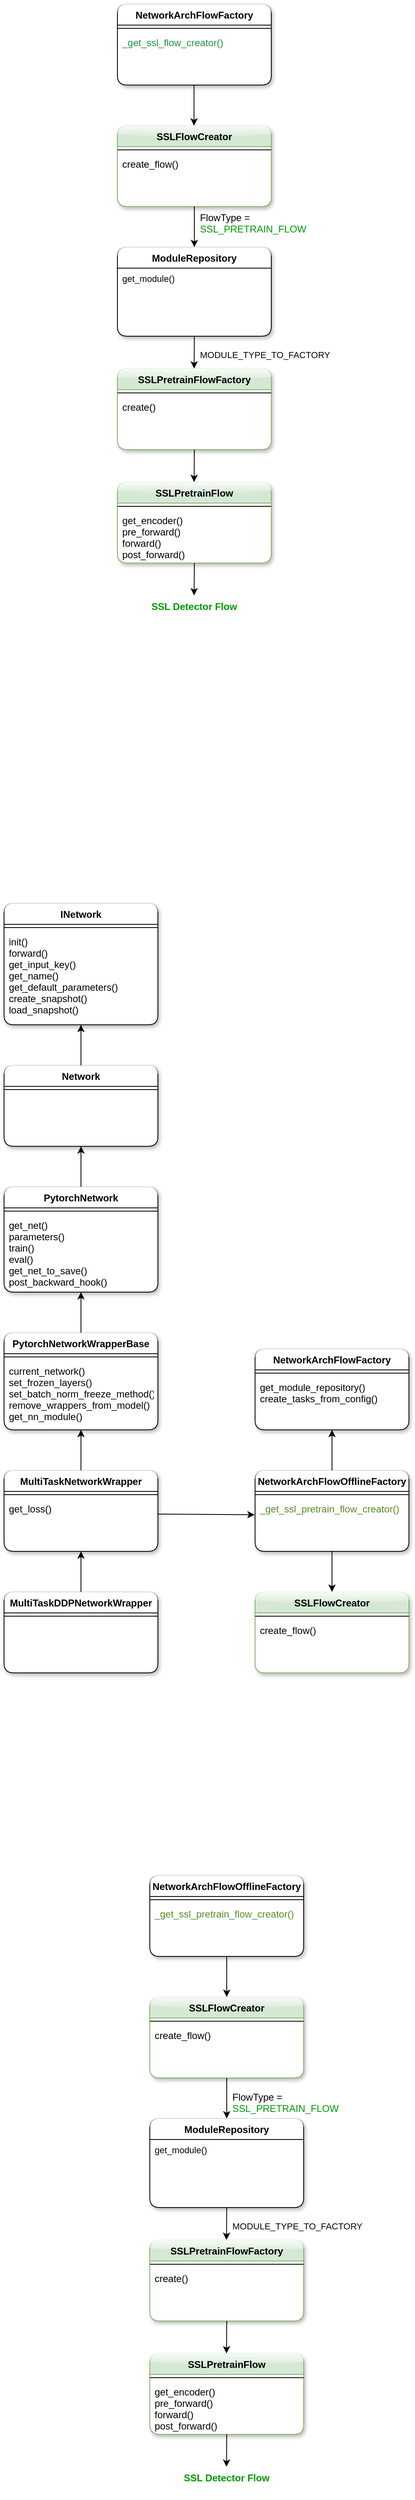 <mxfile version="20.7.4" type="github">
  <diagram id="C5RBs43oDa-KdzZeNtuy" name="Page-1">
    <mxGraphModel dx="1247" dy="769" grid="1" gridSize="10" guides="1" tooltips="1" connect="1" arrows="1" fold="1" page="1" pageScale="1" pageWidth="827" pageHeight="1169" math="0" shadow="0">
      <root>
        <mxCell id="WIyWlLk6GJQsqaUBKTNV-0" />
        <mxCell id="WIyWlLk6GJQsqaUBKTNV-1" parent="WIyWlLk6GJQsqaUBKTNV-0" />
        <mxCell id="zkfFHV4jXpPFQw0GAbJ--0" value="SSLFlowCreator" style="swimlane;fontStyle=1;align=center;verticalAlign=top;childLayout=stackLayout;horizontal=1;startSize=26;horizontalStack=0;resizeParent=1;resizeLast=0;collapsible=1;marginBottom=0;rounded=1;shadow=1;strokeWidth=1;swimlaneFillColor=default;glass=1;fillColor=#d5e8d4;strokeColor=#82b366;" parent="WIyWlLk6GJQsqaUBKTNV-1" vertex="1">
          <mxGeometry x="260" y="230" width="190" height="100" as="geometry">
            <mxRectangle x="220" y="120" width="160" height="26" as="alternateBounds" />
          </mxGeometry>
        </mxCell>
        <mxCell id="zkfFHV4jXpPFQw0GAbJ--4" value="" style="line;html=1;strokeWidth=1;align=left;verticalAlign=middle;spacingTop=-1;spacingLeft=3;spacingRight=3;rotatable=0;labelPosition=right;points=[];portConstraint=eastwest;" parent="zkfFHV4jXpPFQw0GAbJ--0" vertex="1">
          <mxGeometry y="26" width="190" height="8" as="geometry" />
        </mxCell>
        <mxCell id="zkfFHV4jXpPFQw0GAbJ--5" value="create_flow()" style="text;align=left;verticalAlign=top;spacingLeft=4;spacingRight=4;overflow=hidden;rotatable=0;points=[[0,0.5],[1,0.5]];portConstraint=eastwest;" parent="zkfFHV4jXpPFQw0GAbJ--0" vertex="1">
          <mxGeometry y="34" width="190" height="26" as="geometry" />
        </mxCell>
        <mxCell id="KXzFWfe0HEiZLdzoKxse-3" value="NetworkArchFlowFactory" style="swimlane;fontStyle=1;align=center;verticalAlign=top;childLayout=stackLayout;horizontal=1;startSize=26;horizontalStack=0;resizeParent=1;resizeLast=0;collapsible=1;marginBottom=0;rounded=1;shadow=1;strokeWidth=1;swimlaneFillColor=default;glass=1;" vertex="1" parent="WIyWlLk6GJQsqaUBKTNV-1">
          <mxGeometry x="260" y="80" width="190" height="100" as="geometry">
            <mxRectangle x="220" y="120" width="160" height="26" as="alternateBounds" />
          </mxGeometry>
        </mxCell>
        <mxCell id="KXzFWfe0HEiZLdzoKxse-7" value="" style="line;html=1;strokeWidth=1;align=left;verticalAlign=middle;spacingTop=-1;spacingLeft=3;spacingRight=3;rotatable=0;labelPosition=right;points=[];portConstraint=eastwest;" vertex="1" parent="KXzFWfe0HEiZLdzoKxse-3">
          <mxGeometry y="26" width="190" height="8" as="geometry" />
        </mxCell>
        <mxCell id="KXzFWfe0HEiZLdzoKxse-8" value="_get_ssl_flow_creator()" style="text;align=left;verticalAlign=top;spacingLeft=4;spacingRight=4;overflow=hidden;rotatable=0;points=[[0,0.5],[1,0.5]];portConstraint=eastwest;fontColor=#209246;" vertex="1" parent="KXzFWfe0HEiZLdzoKxse-3">
          <mxGeometry y="34" width="190" height="26" as="geometry" />
        </mxCell>
        <mxCell id="KXzFWfe0HEiZLdzoKxse-9" value="" style="endArrow=classic;html=1;rounded=0;" edge="1" parent="WIyWlLk6GJQsqaUBKTNV-1">
          <mxGeometry x="-1" y="-166" width="50" height="50" relative="1" as="geometry">
            <mxPoint x="354.6" y="180" as="sourcePoint" />
            <mxPoint x="354.6" y="230" as="targetPoint" />
            <mxPoint x="26" y="-90" as="offset" />
          </mxGeometry>
        </mxCell>
        <mxCell id="KXzFWfe0HEiZLdzoKxse-45" value="NetworkArchFlowOfflineFactory" style="swimlane;fontStyle=1;align=center;verticalAlign=top;childLayout=stackLayout;horizontal=1;startSize=26;horizontalStack=0;resizeParent=1;resizeLast=0;collapsible=1;marginBottom=0;rounded=1;shadow=1;strokeWidth=1;swimlaneFillColor=default;glass=1;" vertex="1" parent="WIyWlLk6GJQsqaUBKTNV-1">
          <mxGeometry x="430" y="1890" width="190" height="100" as="geometry">
            <mxRectangle x="220" y="120" width="160" height="26" as="alternateBounds" />
          </mxGeometry>
        </mxCell>
        <mxCell id="KXzFWfe0HEiZLdzoKxse-46" value="" style="line;html=1;strokeWidth=1;align=left;verticalAlign=middle;spacingTop=-1;spacingLeft=3;spacingRight=3;rotatable=0;labelPosition=right;points=[];portConstraint=eastwest;" vertex="1" parent="KXzFWfe0HEiZLdzoKxse-45">
          <mxGeometry y="26" width="190" height="8" as="geometry" />
        </mxCell>
        <mxCell id="KXzFWfe0HEiZLdzoKxse-84" value="_get_ssl_pretrain_flow_creator()" style="text;align=left;verticalAlign=top;spacingLeft=4;spacingRight=4;overflow=hidden;rotatable=0;points=[[0,0.5],[1,0.5]];portConstraint=eastwest;fontColor=#578b23;" vertex="1" parent="KXzFWfe0HEiZLdzoKxse-45">
          <mxGeometry y="34" width="190" height="26" as="geometry" />
        </mxCell>
        <mxCell id="KXzFWfe0HEiZLdzoKxse-49" value="NetworkArchFlowFactory" style="swimlane;fontStyle=1;align=center;verticalAlign=top;childLayout=stackLayout;horizontal=1;startSize=26;horizontalStack=0;resizeParent=1;resizeLast=0;collapsible=1;marginBottom=0;rounded=1;shadow=1;strokeWidth=1;swimlaneFillColor=default;glass=1;" vertex="1" parent="WIyWlLk6GJQsqaUBKTNV-1">
          <mxGeometry x="430" y="1740" width="190" height="100" as="geometry">
            <mxRectangle x="220" y="120" width="160" height="26" as="alternateBounds" />
          </mxGeometry>
        </mxCell>
        <mxCell id="KXzFWfe0HEiZLdzoKxse-50" value="" style="line;html=1;strokeWidth=1;align=left;verticalAlign=middle;spacingTop=-1;spacingLeft=3;spacingRight=3;rotatable=0;labelPosition=right;points=[];portConstraint=eastwest;" vertex="1" parent="KXzFWfe0HEiZLdzoKxse-49">
          <mxGeometry y="26" width="190" height="8" as="geometry" />
        </mxCell>
        <mxCell id="KXzFWfe0HEiZLdzoKxse-51" value="get_module_repository()&#xa;create_tasks_from_config()&#xa;" style="text;align=left;verticalAlign=top;spacingLeft=4;spacingRight=4;overflow=hidden;rotatable=0;points=[[0,0.5],[1,0.5]];portConstraint=eastwest;" vertex="1" parent="KXzFWfe0HEiZLdzoKxse-49">
          <mxGeometry y="34" width="190" height="66" as="geometry" />
        </mxCell>
        <mxCell id="KXzFWfe0HEiZLdzoKxse-52" value="" style="endArrow=classic;html=1;rounded=0;fontColor=#009C00;exitX=0.5;exitY=0;exitDx=0;exitDy=0;" edge="1" parent="WIyWlLk6GJQsqaUBKTNV-1" source="KXzFWfe0HEiZLdzoKxse-45">
          <mxGeometry width="50" height="50" relative="1" as="geometry">
            <mxPoint x="750" y="1910" as="sourcePoint" />
            <mxPoint x="525" y="1840" as="targetPoint" />
          </mxGeometry>
        </mxCell>
        <mxCell id="KXzFWfe0HEiZLdzoKxse-54" value="Network" style="swimlane;fontStyle=1;align=center;verticalAlign=top;childLayout=stackLayout;horizontal=1;startSize=26;horizontalStack=0;resizeParent=1;resizeLast=0;collapsible=1;marginBottom=0;rounded=1;shadow=1;strokeWidth=1;swimlaneFillColor=default;glass=1;" vertex="1" parent="WIyWlLk6GJQsqaUBKTNV-1">
          <mxGeometry x="120" y="1390" width="190" height="100" as="geometry">
            <mxRectangle x="220" y="120" width="160" height="26" as="alternateBounds" />
          </mxGeometry>
        </mxCell>
        <mxCell id="KXzFWfe0HEiZLdzoKxse-55" value="" style="line;html=1;strokeWidth=1;align=left;verticalAlign=middle;spacingTop=-1;spacingLeft=3;spacingRight=3;rotatable=0;labelPosition=right;points=[];portConstraint=eastwest;" vertex="1" parent="KXzFWfe0HEiZLdzoKxse-54">
          <mxGeometry y="26" width="190" height="8" as="geometry" />
        </mxCell>
        <mxCell id="KXzFWfe0HEiZLdzoKxse-57" value="INetwork" style="swimlane;fontStyle=1;align=center;verticalAlign=top;childLayout=stackLayout;horizontal=1;startSize=26;horizontalStack=0;resizeParent=1;resizeLast=0;collapsible=1;marginBottom=0;rounded=1;shadow=1;strokeWidth=1;swimlaneFillColor=default;glass=1;" vertex="1" parent="WIyWlLk6GJQsqaUBKTNV-1">
          <mxGeometry x="120" y="1190" width="190" height="150" as="geometry">
            <mxRectangle x="220" y="120" width="160" height="26" as="alternateBounds" />
          </mxGeometry>
        </mxCell>
        <mxCell id="KXzFWfe0HEiZLdzoKxse-58" value="" style="line;html=1;strokeWidth=1;align=left;verticalAlign=middle;spacingTop=-1;spacingLeft=3;spacingRight=3;rotatable=0;labelPosition=right;points=[];portConstraint=eastwest;" vertex="1" parent="KXzFWfe0HEiZLdzoKxse-57">
          <mxGeometry y="26" width="190" height="8" as="geometry" />
        </mxCell>
        <mxCell id="KXzFWfe0HEiZLdzoKxse-59" value="init()&#xa;forward()&#xa;get_input_key()&#xa;get_name()&#xa;get_default_parameters()&#xa;create_snapshot()&#xa;load_snapshot()&#xa;" style="text;align=left;verticalAlign=top;spacingLeft=4;spacingRight=4;overflow=hidden;rotatable=0;points=[[0,0.5],[1,0.5]];portConstraint=eastwest;" vertex="1" parent="KXzFWfe0HEiZLdzoKxse-57">
          <mxGeometry y="34" width="190" height="116" as="geometry" />
        </mxCell>
        <mxCell id="KXzFWfe0HEiZLdzoKxse-60" value="" style="endArrow=classic;html=1;rounded=0;fontColor=#009C00;exitX=0.5;exitY=0;exitDx=0;exitDy=0;" edge="1" parent="WIyWlLk6GJQsqaUBKTNV-1" source="KXzFWfe0HEiZLdzoKxse-54">
          <mxGeometry width="50" height="50" relative="1" as="geometry">
            <mxPoint x="440" y="1410" as="sourcePoint" />
            <mxPoint x="215" y="1340" as="targetPoint" />
          </mxGeometry>
        </mxCell>
        <mxCell id="KXzFWfe0HEiZLdzoKxse-61" value="PytorchNetwork" style="swimlane;fontStyle=1;align=center;verticalAlign=top;childLayout=stackLayout;horizontal=1;startSize=26;horizontalStack=0;resizeParent=1;resizeLast=0;collapsible=1;marginBottom=0;rounded=1;shadow=1;strokeWidth=1;swimlaneFillColor=default;glass=1;" vertex="1" parent="WIyWlLk6GJQsqaUBKTNV-1">
          <mxGeometry x="120" y="1540" width="190" height="130" as="geometry">
            <mxRectangle x="220" y="120" width="160" height="26" as="alternateBounds" />
          </mxGeometry>
        </mxCell>
        <mxCell id="KXzFWfe0HEiZLdzoKxse-62" value="" style="line;html=1;strokeWidth=1;align=left;verticalAlign=middle;spacingTop=-1;spacingLeft=3;spacingRight=3;rotatable=0;labelPosition=right;points=[];portConstraint=eastwest;" vertex="1" parent="KXzFWfe0HEiZLdzoKxse-61">
          <mxGeometry y="26" width="190" height="8" as="geometry" />
        </mxCell>
        <mxCell id="KXzFWfe0HEiZLdzoKxse-72" value="get_net()&#xa;parameters()&#xa;train()&#xa;eval()&#xa;get_net_to_save()&#xa;post_backward_hook()&#xa;" style="text;align=left;verticalAlign=top;spacingLeft=4;spacingRight=4;overflow=hidden;rotatable=0;points=[[0,0.5],[1,0.5]];portConstraint=eastwest;" vertex="1" parent="KXzFWfe0HEiZLdzoKxse-61">
          <mxGeometry y="34" width="190" height="96" as="geometry" />
        </mxCell>
        <mxCell id="KXzFWfe0HEiZLdzoKxse-63" value="" style="endArrow=classic;html=1;rounded=0;fontColor=#009C00;exitX=0.5;exitY=0;exitDx=0;exitDy=0;" edge="1" parent="WIyWlLk6GJQsqaUBKTNV-1" source="KXzFWfe0HEiZLdzoKxse-61">
          <mxGeometry width="50" height="50" relative="1" as="geometry">
            <mxPoint x="440" y="1560" as="sourcePoint" />
            <mxPoint x="215" y="1490" as="targetPoint" />
          </mxGeometry>
        </mxCell>
        <mxCell id="KXzFWfe0HEiZLdzoKxse-64" value="PytorchNetworkWrapperBase" style="swimlane;fontStyle=1;align=center;verticalAlign=top;childLayout=stackLayout;horizontal=1;startSize=26;horizontalStack=0;resizeParent=1;resizeLast=0;collapsible=1;marginBottom=0;rounded=1;shadow=1;strokeWidth=1;swimlaneFillColor=default;glass=1;" vertex="1" parent="WIyWlLk6GJQsqaUBKTNV-1">
          <mxGeometry x="120" y="1720" width="190" height="120" as="geometry">
            <mxRectangle x="220" y="120" width="160" height="26" as="alternateBounds" />
          </mxGeometry>
        </mxCell>
        <mxCell id="KXzFWfe0HEiZLdzoKxse-65" value="" style="line;html=1;strokeWidth=1;align=left;verticalAlign=middle;spacingTop=-1;spacingLeft=3;spacingRight=3;rotatable=0;labelPosition=right;points=[];portConstraint=eastwest;" vertex="1" parent="KXzFWfe0HEiZLdzoKxse-64">
          <mxGeometry y="26" width="190" height="8" as="geometry" />
        </mxCell>
        <mxCell id="KXzFWfe0HEiZLdzoKxse-73" value="current_network()&#xa;set_frozen_layers()&#xa;set_batch_norm_freeze_method()&#xa;remove_wrappers_from_model()&#xa;get_nn_module()" style="text;align=left;verticalAlign=top;spacingLeft=4;spacingRight=4;overflow=hidden;rotatable=0;points=[[0,0.5],[1,0.5]];portConstraint=eastwest;" vertex="1" parent="KXzFWfe0HEiZLdzoKxse-64">
          <mxGeometry y="34" width="190" height="86" as="geometry" />
        </mxCell>
        <mxCell id="KXzFWfe0HEiZLdzoKxse-66" value="" style="endArrow=classic;html=1;rounded=0;fontColor=#009C00;exitX=0.5;exitY=0;exitDx=0;exitDy=0;" edge="1" parent="WIyWlLk6GJQsqaUBKTNV-1" source="KXzFWfe0HEiZLdzoKxse-64">
          <mxGeometry width="50" height="50" relative="1" as="geometry">
            <mxPoint x="440" y="1740" as="sourcePoint" />
            <mxPoint x="215" y="1670" as="targetPoint" />
          </mxGeometry>
        </mxCell>
        <mxCell id="KXzFWfe0HEiZLdzoKxse-67" value="MultiTaskNetworkWrapper" style="swimlane;fontStyle=1;align=center;verticalAlign=top;childLayout=stackLayout;horizontal=1;startSize=26;horizontalStack=0;resizeParent=1;resizeLast=0;collapsible=1;marginBottom=0;rounded=1;shadow=1;strokeWidth=1;swimlaneFillColor=default;glass=1;" vertex="1" parent="WIyWlLk6GJQsqaUBKTNV-1">
          <mxGeometry x="120" y="1890" width="190" height="100" as="geometry">
            <mxRectangle x="220" y="120" width="160" height="26" as="alternateBounds" />
          </mxGeometry>
        </mxCell>
        <mxCell id="KXzFWfe0HEiZLdzoKxse-68" value="" style="line;html=1;strokeWidth=1;align=left;verticalAlign=middle;spacingTop=-1;spacingLeft=3;spacingRight=3;rotatable=0;labelPosition=right;points=[];portConstraint=eastwest;" vertex="1" parent="KXzFWfe0HEiZLdzoKxse-67">
          <mxGeometry y="26" width="190" height="8" as="geometry" />
        </mxCell>
        <mxCell id="KXzFWfe0HEiZLdzoKxse-74" value="get_loss()" style="text;align=left;verticalAlign=top;spacingLeft=4;spacingRight=4;overflow=hidden;rotatable=0;points=[[0,0.5],[1,0.5]];portConstraint=eastwest;" vertex="1" parent="KXzFWfe0HEiZLdzoKxse-67">
          <mxGeometry y="34" width="190" height="26" as="geometry" />
        </mxCell>
        <mxCell id="KXzFWfe0HEiZLdzoKxse-69" value="" style="endArrow=classic;html=1;rounded=0;fontColor=#009C00;exitX=0.5;exitY=0;exitDx=0;exitDy=0;" edge="1" parent="WIyWlLk6GJQsqaUBKTNV-1" source="KXzFWfe0HEiZLdzoKxse-67">
          <mxGeometry width="50" height="50" relative="1" as="geometry">
            <mxPoint x="440" y="1910" as="sourcePoint" />
            <mxPoint x="215" y="1840" as="targetPoint" />
          </mxGeometry>
        </mxCell>
        <mxCell id="KXzFWfe0HEiZLdzoKxse-75" value="MultiTaskDDPNetworkWrapper" style="swimlane;fontStyle=1;align=center;verticalAlign=top;childLayout=stackLayout;horizontal=1;startSize=26;horizontalStack=0;resizeParent=1;resizeLast=0;collapsible=1;marginBottom=0;rounded=1;shadow=1;strokeWidth=1;swimlaneFillColor=default;glass=1;" vertex="1" parent="WIyWlLk6GJQsqaUBKTNV-1">
          <mxGeometry x="120" y="2040" width="190" height="100" as="geometry">
            <mxRectangle x="220" y="120" width="160" height="26" as="alternateBounds" />
          </mxGeometry>
        </mxCell>
        <mxCell id="KXzFWfe0HEiZLdzoKxse-76" value="" style="line;html=1;strokeWidth=1;align=left;verticalAlign=middle;spacingTop=-1;spacingLeft=3;spacingRight=3;rotatable=0;labelPosition=right;points=[];portConstraint=eastwest;" vertex="1" parent="KXzFWfe0HEiZLdzoKxse-75">
          <mxGeometry y="26" width="190" height="8" as="geometry" />
        </mxCell>
        <mxCell id="KXzFWfe0HEiZLdzoKxse-78" value="" style="endArrow=classic;html=1;rounded=0;fontColor=#009C00;exitX=0.5;exitY=0;exitDx=0;exitDy=0;" edge="1" parent="WIyWlLk6GJQsqaUBKTNV-1" source="KXzFWfe0HEiZLdzoKxse-75">
          <mxGeometry width="50" height="50" relative="1" as="geometry">
            <mxPoint x="440" y="2060" as="sourcePoint" />
            <mxPoint x="215" y="1990" as="targetPoint" />
          </mxGeometry>
        </mxCell>
        <mxCell id="KXzFWfe0HEiZLdzoKxse-79" value="SSLFlowCreator" style="swimlane;fontStyle=1;align=center;verticalAlign=top;childLayout=stackLayout;horizontal=1;startSize=26;horizontalStack=0;resizeParent=1;resizeLast=0;collapsible=1;marginBottom=0;rounded=1;shadow=1;strokeWidth=1;swimlaneFillColor=default;glass=1;fillColor=#d5e8d4;strokeColor=#82b366;" vertex="1" parent="WIyWlLk6GJQsqaUBKTNV-1">
          <mxGeometry x="430" y="2040" width="190" height="100" as="geometry">
            <mxRectangle x="220" y="120" width="160" height="26" as="alternateBounds" />
          </mxGeometry>
        </mxCell>
        <mxCell id="KXzFWfe0HEiZLdzoKxse-80" value="" style="line;html=1;strokeWidth=1;align=left;verticalAlign=middle;spacingTop=-1;spacingLeft=3;spacingRight=3;rotatable=0;labelPosition=right;points=[];portConstraint=eastwest;" vertex="1" parent="KXzFWfe0HEiZLdzoKxse-79">
          <mxGeometry y="26" width="190" height="8" as="geometry" />
        </mxCell>
        <mxCell id="KXzFWfe0HEiZLdzoKxse-81" value="create_flow()" style="text;align=left;verticalAlign=top;spacingLeft=4;spacingRight=4;overflow=hidden;rotatable=0;points=[[0,0.5],[1,0.5]];portConstraint=eastwest;" vertex="1" parent="KXzFWfe0HEiZLdzoKxse-79">
          <mxGeometry y="34" width="190" height="26" as="geometry" />
        </mxCell>
        <mxCell id="KXzFWfe0HEiZLdzoKxse-82" value="" style="endArrow=classic;html=1;rounded=0;" edge="1" parent="WIyWlLk6GJQsqaUBKTNV-1">
          <mxGeometry x="-1" y="-166" width="50" height="50" relative="1" as="geometry">
            <mxPoint x="525" y="1990" as="sourcePoint" />
            <mxPoint x="525" y="2040" as="targetPoint" />
            <mxPoint x="26" y="-90" as="offset" />
          </mxGeometry>
        </mxCell>
        <mxCell id="KXzFWfe0HEiZLdzoKxse-83" value="" style="endArrow=classic;html=1;rounded=0;fontColor=#009C00;exitX=1.001;exitY=0.769;exitDx=0;exitDy=0;exitPerimeter=0;entryX=-0.003;entryY=0.8;entryDx=0;entryDy=0;entryPerimeter=0;" edge="1" parent="WIyWlLk6GJQsqaUBKTNV-1" source="KXzFWfe0HEiZLdzoKxse-74">
          <mxGeometry width="50" height="50" relative="1" as="geometry">
            <mxPoint x="410" y="2080" as="sourcePoint" />
            <mxPoint x="429.43" y="1944.8" as="targetPoint" />
          </mxGeometry>
        </mxCell>
        <mxCell id="KXzFWfe0HEiZLdzoKxse-130" value="ModuleRepository" style="swimlane;fontStyle=1;align=center;verticalAlign=top;childLayout=stackLayout;horizontal=1;startSize=26;horizontalStack=0;resizeParent=1;resizeLast=0;collapsible=1;marginBottom=0;rounded=1;shadow=1;strokeWidth=1;swimlaneFillColor=default;glass=1;" vertex="1" parent="WIyWlLk6GJQsqaUBKTNV-1">
          <mxGeometry x="260" y="380" width="190" height="110" as="geometry">
            <mxRectangle x="130" y="380" width="160" height="26" as="alternateBounds" />
          </mxGeometry>
        </mxCell>
        <mxCell id="KXzFWfe0HEiZLdzoKxse-131" value="get_module()" style="text;align=left;verticalAlign=top;spacingLeft=4;spacingRight=4;overflow=hidden;rotatable=0;points=[[0,0.5],[1,0.5]];portConstraint=eastwest;fontSize=11;" vertex="1" parent="KXzFWfe0HEiZLdzoKxse-130">
          <mxGeometry y="26" width="190" height="64" as="geometry" />
        </mxCell>
        <mxCell id="KXzFWfe0HEiZLdzoKxse-132" value="FlowType = &lt;font color=&quot;#009c00&quot;&gt;SSL_PRETRAIN_FLOW&lt;/font&gt;" style="text;whiteSpace=wrap;html=1;" vertex="1" parent="WIyWlLk6GJQsqaUBKTNV-1">
          <mxGeometry x="360" y="330" width="160" height="40" as="geometry" />
        </mxCell>
        <mxCell id="KXzFWfe0HEiZLdzoKxse-133" value="SSLPretrainFlow" style="swimlane;fontStyle=1;align=center;verticalAlign=top;childLayout=stackLayout;horizontal=1;startSize=26;horizontalStack=0;resizeParent=1;resizeLast=0;collapsible=1;marginBottom=0;rounded=1;shadow=1;strokeWidth=1;swimlaneFillColor=default;glass=1;fillColor=#d5e8d4;strokeColor=#82b366;" vertex="1" parent="WIyWlLk6GJQsqaUBKTNV-1">
          <mxGeometry x="260" y="670" width="190" height="100" as="geometry">
            <mxRectangle x="220" y="120" width="160" height="26" as="alternateBounds" />
          </mxGeometry>
        </mxCell>
        <mxCell id="KXzFWfe0HEiZLdzoKxse-134" value="" style="line;html=1;strokeWidth=1;align=left;verticalAlign=middle;spacingTop=-1;spacingLeft=3;spacingRight=3;rotatable=0;labelPosition=right;points=[];portConstraint=eastwest;" vertex="1" parent="KXzFWfe0HEiZLdzoKxse-133">
          <mxGeometry y="26" width="190" height="8" as="geometry" />
        </mxCell>
        <mxCell id="KXzFWfe0HEiZLdzoKxse-135" value="get_encoder()&#xa;pre_forward()&#xa;forward()&#xa;post_forward()" style="text;align=left;verticalAlign=top;spacingLeft=4;spacingRight=4;overflow=hidden;rotatable=0;points=[[0,0.5],[1,0.5]];portConstraint=eastwest;" vertex="1" parent="KXzFWfe0HEiZLdzoKxse-133">
          <mxGeometry y="34" width="190" height="66" as="geometry" />
        </mxCell>
        <mxCell id="KXzFWfe0HEiZLdzoKxse-136" value="SSLPretrainFlowFactory" style="swimlane;fontStyle=1;align=center;verticalAlign=top;childLayout=stackLayout;horizontal=1;startSize=26;horizontalStack=0;resizeParent=1;resizeLast=0;collapsible=1;marginBottom=0;rounded=1;shadow=1;strokeWidth=1;swimlaneFillColor=default;glass=1;fillColor=#d5e8d4;strokeColor=#82b366;" vertex="1" parent="WIyWlLk6GJQsqaUBKTNV-1">
          <mxGeometry x="260" y="530" width="190" height="100" as="geometry">
            <mxRectangle x="220" y="120" width="160" height="26" as="alternateBounds" />
          </mxGeometry>
        </mxCell>
        <mxCell id="KXzFWfe0HEiZLdzoKxse-137" value="" style="line;html=1;strokeWidth=1;align=left;verticalAlign=middle;spacingTop=-1;spacingLeft=3;spacingRight=3;rotatable=0;labelPosition=right;points=[];portConstraint=eastwest;" vertex="1" parent="KXzFWfe0HEiZLdzoKxse-136">
          <mxGeometry y="26" width="190" height="8" as="geometry" />
        </mxCell>
        <mxCell id="KXzFWfe0HEiZLdzoKxse-138" value="create()" style="text;align=left;verticalAlign=top;spacingLeft=4;spacingRight=4;overflow=hidden;rotatable=0;points=[[0,0.5],[1,0.5]];portConstraint=eastwest;" vertex="1" parent="KXzFWfe0HEiZLdzoKxse-136">
          <mxGeometry y="34" width="190" height="26" as="geometry" />
        </mxCell>
        <mxCell id="KXzFWfe0HEiZLdzoKxse-139" value="&lt;b style=&quot;&quot;&gt;&lt;font color=&quot;#009c00&quot;&gt;SSL Detector Flow&lt;/font&gt;&lt;/b&gt;" style="text;whiteSpace=wrap;html=1;" vertex="1" parent="WIyWlLk6GJQsqaUBKTNV-1">
          <mxGeometry x="300" y="810" width="160" height="40" as="geometry" />
        </mxCell>
        <mxCell id="KXzFWfe0HEiZLdzoKxse-140" value="" style="endArrow=classic;html=1;rounded=0;exitX=0.5;exitY=1;exitDx=0;exitDy=0;entryX=0.5;entryY=0;entryDx=0;entryDy=0;" edge="1" parent="WIyWlLk6GJQsqaUBKTNV-1" target="KXzFWfe0HEiZLdzoKxse-130">
          <mxGeometry x="-1" y="-166" width="50" height="50" relative="1" as="geometry">
            <mxPoint x="355" y="330" as="sourcePoint" />
            <mxPoint x="365" y="240" as="targetPoint" />
            <mxPoint x="26" y="-90" as="offset" />
          </mxGeometry>
        </mxCell>
        <mxCell id="KXzFWfe0HEiZLdzoKxse-141" value="" style="endArrow=classic;html=1;rounded=0;fontColor=#0f16d7;exitX=0.5;exitY=1;exitDx=0;exitDy=0;" edge="1" parent="WIyWlLk6GJQsqaUBKTNV-1" source="KXzFWfe0HEiZLdzoKxse-130">
          <mxGeometry width="50" height="50" relative="1" as="geometry">
            <mxPoint x="354.6" y="500" as="sourcePoint" />
            <mxPoint x="354.7" y="530" as="targetPoint" />
            <Array as="points">
              <mxPoint x="354.7" y="530" />
            </Array>
          </mxGeometry>
        </mxCell>
        <mxCell id="KXzFWfe0HEiZLdzoKxse-142" value="&lt;font color=&quot;#050505&quot;&gt;MODULE_TYPE_TO_FACTORY&lt;/font&gt;" style="text;whiteSpace=wrap;html=1;fontSize=11;fontColor=#578b23;" vertex="1" parent="WIyWlLk6GJQsqaUBKTNV-1">
          <mxGeometry x="360" y="500" width="190" height="40" as="geometry" />
        </mxCell>
        <mxCell id="KXzFWfe0HEiZLdzoKxse-143" value="" style="endArrow=classic;html=1;rounded=0;fontColor=#0f16d7;exitX=0.5;exitY=1;exitDx=0;exitDy=0;" edge="1" parent="WIyWlLk6GJQsqaUBKTNV-1">
          <mxGeometry width="50" height="50" relative="1" as="geometry">
            <mxPoint x="355" y="630" as="sourcePoint" />
            <mxPoint x="354.7" y="670" as="targetPoint" />
            <Array as="points">
              <mxPoint x="354.7" y="670" />
            </Array>
          </mxGeometry>
        </mxCell>
        <mxCell id="KXzFWfe0HEiZLdzoKxse-144" value="" style="endArrow=classic;html=1;rounded=0;fontColor=#0f16d7;exitX=0.5;exitY=1;exitDx=0;exitDy=0;" edge="1" parent="WIyWlLk6GJQsqaUBKTNV-1">
          <mxGeometry width="50" height="50" relative="1" as="geometry">
            <mxPoint x="355" y="770" as="sourcePoint" />
            <mxPoint x="354.7" y="810" as="targetPoint" />
            <Array as="points">
              <mxPoint x="354.7" y="810" />
            </Array>
          </mxGeometry>
        </mxCell>
        <mxCell id="KXzFWfe0HEiZLdzoKxse-145" value="NetworkArchFlowOfflineFactory" style="swimlane;fontStyle=1;align=center;verticalAlign=top;childLayout=stackLayout;horizontal=1;startSize=26;horizontalStack=0;resizeParent=1;resizeLast=0;collapsible=1;marginBottom=0;rounded=1;shadow=1;strokeWidth=1;swimlaneFillColor=default;glass=1;" vertex="1" parent="WIyWlLk6GJQsqaUBKTNV-1">
          <mxGeometry x="300" y="2390" width="190" height="100" as="geometry">
            <mxRectangle x="220" y="120" width="160" height="26" as="alternateBounds" />
          </mxGeometry>
        </mxCell>
        <mxCell id="KXzFWfe0HEiZLdzoKxse-146" value="" style="line;html=1;strokeWidth=1;align=left;verticalAlign=middle;spacingTop=-1;spacingLeft=3;spacingRight=3;rotatable=0;labelPosition=right;points=[];portConstraint=eastwest;" vertex="1" parent="KXzFWfe0HEiZLdzoKxse-145">
          <mxGeometry y="26" width="190" height="8" as="geometry" />
        </mxCell>
        <mxCell id="KXzFWfe0HEiZLdzoKxse-147" value="_get_ssl_pretrain_flow_creator()" style="text;align=left;verticalAlign=top;spacingLeft=4;spacingRight=4;overflow=hidden;rotatable=0;points=[[0,0.5],[1,0.5]];portConstraint=eastwest;fontColor=#578b23;" vertex="1" parent="KXzFWfe0HEiZLdzoKxse-145">
          <mxGeometry y="34" width="190" height="26" as="geometry" />
        </mxCell>
        <mxCell id="KXzFWfe0HEiZLdzoKxse-149" value="SSLFlowCreator" style="swimlane;fontStyle=1;align=center;verticalAlign=top;childLayout=stackLayout;horizontal=1;startSize=26;horizontalStack=0;resizeParent=1;resizeLast=0;collapsible=1;marginBottom=0;rounded=1;shadow=1;strokeWidth=1;swimlaneFillColor=default;glass=1;fillColor=#d5e8d4;strokeColor=#82b366;" vertex="1" parent="WIyWlLk6GJQsqaUBKTNV-1">
          <mxGeometry x="300" y="2540" width="190" height="100" as="geometry">
            <mxRectangle x="220" y="120" width="160" height="26" as="alternateBounds" />
          </mxGeometry>
        </mxCell>
        <mxCell id="KXzFWfe0HEiZLdzoKxse-150" value="" style="line;html=1;strokeWidth=1;align=left;verticalAlign=middle;spacingTop=-1;spacingLeft=3;spacingRight=3;rotatable=0;labelPosition=right;points=[];portConstraint=eastwest;" vertex="1" parent="KXzFWfe0HEiZLdzoKxse-149">
          <mxGeometry y="26" width="190" height="8" as="geometry" />
        </mxCell>
        <mxCell id="KXzFWfe0HEiZLdzoKxse-151" value="create_flow()" style="text;align=left;verticalAlign=top;spacingLeft=4;spacingRight=4;overflow=hidden;rotatable=0;points=[[0,0.5],[1,0.5]];portConstraint=eastwest;" vertex="1" parent="KXzFWfe0HEiZLdzoKxse-149">
          <mxGeometry y="34" width="190" height="26" as="geometry" />
        </mxCell>
        <mxCell id="KXzFWfe0HEiZLdzoKxse-152" value="" style="endArrow=classic;html=1;rounded=0;" edge="1" parent="WIyWlLk6GJQsqaUBKTNV-1">
          <mxGeometry x="-1" y="-166" width="50" height="50" relative="1" as="geometry">
            <mxPoint x="395" y="2490" as="sourcePoint" />
            <mxPoint x="395" y="2540" as="targetPoint" />
            <mxPoint x="26" y="-90" as="offset" />
          </mxGeometry>
        </mxCell>
        <mxCell id="KXzFWfe0HEiZLdzoKxse-153" value="ModuleRepository" style="swimlane;fontStyle=1;align=center;verticalAlign=top;childLayout=stackLayout;horizontal=1;startSize=26;horizontalStack=0;resizeParent=1;resizeLast=0;collapsible=1;marginBottom=0;rounded=1;shadow=1;strokeWidth=1;swimlaneFillColor=default;glass=1;" vertex="1" parent="WIyWlLk6GJQsqaUBKTNV-1">
          <mxGeometry x="300" y="2690" width="190" height="110" as="geometry">
            <mxRectangle x="130" y="380" width="160" height="26" as="alternateBounds" />
          </mxGeometry>
        </mxCell>
        <mxCell id="KXzFWfe0HEiZLdzoKxse-154" value="get_module()" style="text;align=left;verticalAlign=top;spacingLeft=4;spacingRight=4;overflow=hidden;rotatable=0;points=[[0,0.5],[1,0.5]];portConstraint=eastwest;fontSize=11;" vertex="1" parent="KXzFWfe0HEiZLdzoKxse-153">
          <mxGeometry y="26" width="190" height="64" as="geometry" />
        </mxCell>
        <mxCell id="KXzFWfe0HEiZLdzoKxse-155" value="FlowType = &lt;font color=&quot;#009c00&quot;&gt;SSL_PRETRAIN_FLOW&lt;/font&gt;" style="text;whiteSpace=wrap;html=1;" vertex="1" parent="WIyWlLk6GJQsqaUBKTNV-1">
          <mxGeometry x="400" y="2650" width="160" height="40" as="geometry" />
        </mxCell>
        <mxCell id="KXzFWfe0HEiZLdzoKxse-156" value="SSLPretrainFlow" style="swimlane;fontStyle=1;align=center;verticalAlign=top;childLayout=stackLayout;horizontal=1;startSize=26;horizontalStack=0;resizeParent=1;resizeLast=0;collapsible=1;marginBottom=0;rounded=1;shadow=1;strokeWidth=1;swimlaneFillColor=default;glass=1;fillColor=#d5e8d4;strokeColor=#82b366;" vertex="1" parent="WIyWlLk6GJQsqaUBKTNV-1">
          <mxGeometry x="300" y="2980" width="190" height="100" as="geometry">
            <mxRectangle x="220" y="120" width="160" height="26" as="alternateBounds" />
          </mxGeometry>
        </mxCell>
        <mxCell id="KXzFWfe0HEiZLdzoKxse-157" value="" style="line;html=1;strokeWidth=1;align=left;verticalAlign=middle;spacingTop=-1;spacingLeft=3;spacingRight=3;rotatable=0;labelPosition=right;points=[];portConstraint=eastwest;" vertex="1" parent="KXzFWfe0HEiZLdzoKxse-156">
          <mxGeometry y="26" width="190" height="8" as="geometry" />
        </mxCell>
        <mxCell id="KXzFWfe0HEiZLdzoKxse-158" value="get_encoder()&#xa;pre_forward()&#xa;forward()&#xa;post_forward()" style="text;align=left;verticalAlign=top;spacingLeft=4;spacingRight=4;overflow=hidden;rotatable=0;points=[[0,0.5],[1,0.5]];portConstraint=eastwest;" vertex="1" parent="KXzFWfe0HEiZLdzoKxse-156">
          <mxGeometry y="34" width="190" height="66" as="geometry" />
        </mxCell>
        <mxCell id="KXzFWfe0HEiZLdzoKxse-159" value="SSLPretrainFlowFactory" style="swimlane;fontStyle=1;align=center;verticalAlign=top;childLayout=stackLayout;horizontal=1;startSize=26;horizontalStack=0;resizeParent=1;resizeLast=0;collapsible=1;marginBottom=0;rounded=1;shadow=1;strokeWidth=1;swimlaneFillColor=default;glass=1;fillColor=#d5e8d4;strokeColor=#82b366;" vertex="1" parent="WIyWlLk6GJQsqaUBKTNV-1">
          <mxGeometry x="300" y="2840" width="190" height="100" as="geometry">
            <mxRectangle x="220" y="120" width="160" height="26" as="alternateBounds" />
          </mxGeometry>
        </mxCell>
        <mxCell id="KXzFWfe0HEiZLdzoKxse-160" value="" style="line;html=1;strokeWidth=1;align=left;verticalAlign=middle;spacingTop=-1;spacingLeft=3;spacingRight=3;rotatable=0;labelPosition=right;points=[];portConstraint=eastwest;" vertex="1" parent="KXzFWfe0HEiZLdzoKxse-159">
          <mxGeometry y="26" width="190" height="8" as="geometry" />
        </mxCell>
        <mxCell id="KXzFWfe0HEiZLdzoKxse-161" value="create()" style="text;align=left;verticalAlign=top;spacingLeft=4;spacingRight=4;overflow=hidden;rotatable=0;points=[[0,0.5],[1,0.5]];portConstraint=eastwest;" vertex="1" parent="KXzFWfe0HEiZLdzoKxse-159">
          <mxGeometry y="34" width="190" height="26" as="geometry" />
        </mxCell>
        <mxCell id="KXzFWfe0HEiZLdzoKxse-162" value="&lt;b style=&quot;&quot;&gt;&lt;font color=&quot;#009c00&quot;&gt;SSL Detector Flow&lt;/font&gt;&lt;/b&gt;" style="text;whiteSpace=wrap;html=1;" vertex="1" parent="WIyWlLk6GJQsqaUBKTNV-1">
          <mxGeometry x="340" y="3120" width="160" height="40" as="geometry" />
        </mxCell>
        <mxCell id="KXzFWfe0HEiZLdzoKxse-163" value="" style="endArrow=classic;html=1;rounded=0;exitX=0.5;exitY=1;exitDx=0;exitDy=0;entryX=0.5;entryY=0;entryDx=0;entryDy=0;" edge="1" parent="WIyWlLk6GJQsqaUBKTNV-1" source="KXzFWfe0HEiZLdzoKxse-149" target="KXzFWfe0HEiZLdzoKxse-153">
          <mxGeometry x="-1" y="-166" width="50" height="50" relative="1" as="geometry">
            <mxPoint x="405" y="2500" as="sourcePoint" />
            <mxPoint x="405" y="2550" as="targetPoint" />
            <mxPoint x="26" y="-90" as="offset" />
          </mxGeometry>
        </mxCell>
        <mxCell id="KXzFWfe0HEiZLdzoKxse-164" value="" style="endArrow=classic;html=1;rounded=0;fontColor=#0f16d7;exitX=0.5;exitY=1;exitDx=0;exitDy=0;" edge="1" parent="WIyWlLk6GJQsqaUBKTNV-1" source="KXzFWfe0HEiZLdzoKxse-153">
          <mxGeometry width="50" height="50" relative="1" as="geometry">
            <mxPoint x="394.6" y="2810" as="sourcePoint" />
            <mxPoint x="394.7" y="2840" as="targetPoint" />
            <Array as="points">
              <mxPoint x="394.7" y="2840" />
            </Array>
          </mxGeometry>
        </mxCell>
        <mxCell id="KXzFWfe0HEiZLdzoKxse-165" value="&lt;font color=&quot;#050505&quot;&gt;MODULE_TYPE_TO_FACTORY&lt;/font&gt;" style="text;whiteSpace=wrap;html=1;fontSize=11;fontColor=#578b23;" vertex="1" parent="WIyWlLk6GJQsqaUBKTNV-1">
          <mxGeometry x="400" y="2810" width="190" height="40" as="geometry" />
        </mxCell>
        <mxCell id="KXzFWfe0HEiZLdzoKxse-166" value="" style="endArrow=classic;html=1;rounded=0;fontColor=#0f16d7;exitX=0.5;exitY=1;exitDx=0;exitDy=0;" edge="1" parent="WIyWlLk6GJQsqaUBKTNV-1">
          <mxGeometry width="50" height="50" relative="1" as="geometry">
            <mxPoint x="395" y="2940" as="sourcePoint" />
            <mxPoint x="394.7" y="2980" as="targetPoint" />
            <Array as="points">
              <mxPoint x="394.7" y="2980" />
            </Array>
          </mxGeometry>
        </mxCell>
        <mxCell id="KXzFWfe0HEiZLdzoKxse-167" value="" style="endArrow=classic;html=1;rounded=0;fontColor=#0f16d7;exitX=0.5;exitY=1;exitDx=0;exitDy=0;" edge="1" parent="WIyWlLk6GJQsqaUBKTNV-1">
          <mxGeometry width="50" height="50" relative="1" as="geometry">
            <mxPoint x="395" y="3080" as="sourcePoint" />
            <mxPoint x="394.7" y="3120" as="targetPoint" />
            <Array as="points">
              <mxPoint x="394.7" y="3120" />
            </Array>
          </mxGeometry>
        </mxCell>
      </root>
    </mxGraphModel>
  </diagram>
</mxfile>
